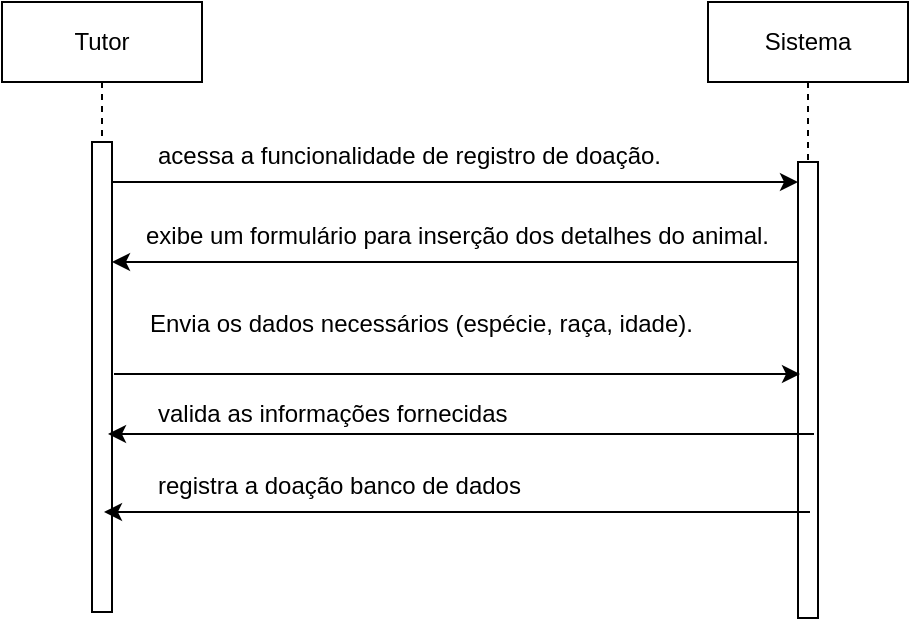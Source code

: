 <mxfile version="24.8.2">
  <diagram name="Page-1" id="2YBvvXClWsGukQMizWep">
    <mxGraphModel dx="1120" dy="460" grid="0" gridSize="10" guides="1" tooltips="1" connect="1" arrows="1" fold="1" page="0" pageScale="1" pageWidth="850" pageHeight="1100" math="0" shadow="0">
      <root>
        <mxCell id="0" />
        <mxCell id="1" parent="0" />
        <mxCell id="CPR8kBzrSgz2_kOxYMQ9-1" value="Tutor" style="shape=umlLifeline;perimeter=lifelinePerimeter;whiteSpace=wrap;html=1;container=0;dropTarget=0;collapsible=0;recursiveResize=0;outlineConnect=0;portConstraint=eastwest;newEdgeStyle={&quot;edgeStyle&quot;:&quot;elbowEdgeStyle&quot;,&quot;elbow&quot;:&quot;vertical&quot;,&quot;curved&quot;:0,&quot;rounded&quot;:0};" parent="1" vertex="1">
          <mxGeometry x="40" y="40" width="100" height="305" as="geometry" />
        </mxCell>
        <mxCell id="CPR8kBzrSgz2_kOxYMQ9-2" value="" style="html=1;points=[];perimeter=orthogonalPerimeter;outlineConnect=0;targetShapes=umlLifeline;portConstraint=eastwest;newEdgeStyle={&quot;edgeStyle&quot;:&quot;elbowEdgeStyle&quot;,&quot;elbow&quot;:&quot;vertical&quot;,&quot;curved&quot;:0,&quot;rounded&quot;:0};" parent="CPR8kBzrSgz2_kOxYMQ9-1" vertex="1">
          <mxGeometry x="45" y="70" width="10" height="235" as="geometry" />
        </mxCell>
        <mxCell id="CPR8kBzrSgz2_kOxYMQ9-3" value="Sistema" style="shape=umlLifeline;perimeter=lifelinePerimeter;whiteSpace=wrap;html=1;container=0;dropTarget=0;collapsible=0;recursiveResize=0;outlineConnect=0;portConstraint=eastwest;newEdgeStyle={&quot;edgeStyle&quot;:&quot;elbowEdgeStyle&quot;,&quot;elbow&quot;:&quot;vertical&quot;,&quot;curved&quot;:0,&quot;rounded&quot;:0};" parent="1" vertex="1">
          <mxGeometry x="393" y="40" width="100" height="308" as="geometry" />
        </mxCell>
        <mxCell id="CPR8kBzrSgz2_kOxYMQ9-4" value="" style="html=1;points=[];perimeter=orthogonalPerimeter;outlineConnect=0;targetShapes=umlLifeline;portConstraint=eastwest;newEdgeStyle={&quot;edgeStyle&quot;:&quot;elbowEdgeStyle&quot;,&quot;elbow&quot;:&quot;vertical&quot;,&quot;curved&quot;:0,&quot;rounded&quot;:0};" parent="CPR8kBzrSgz2_kOxYMQ9-3" vertex="1">
          <mxGeometry x="45" y="80" width="10" height="228" as="geometry" />
        </mxCell>
        <mxCell id="CPR8kBzrSgz2_kOxYMQ9-5" value="" style="endArrow=classic;html=1;rounded=0;" parent="1" target="CPR8kBzrSgz2_kOxYMQ9-4" edge="1">
          <mxGeometry width="50" height="50" relative="1" as="geometry">
            <mxPoint x="95" y="130" as="sourcePoint" />
            <mxPoint x="325" y="130" as="targetPoint" />
          </mxGeometry>
        </mxCell>
        <mxCell id="CPR8kBzrSgz2_kOxYMQ9-6" value="&lt;div&gt;acessa a funcionalidade de registro de doação.&lt;/div&gt;&lt;div&gt;&lt;br&gt;&lt;/div&gt;" style="text;whiteSpace=wrap;html=1;" parent="1" vertex="1">
          <mxGeometry x="116" y="103" width="264" height="40" as="geometry" />
        </mxCell>
        <mxCell id="CPR8kBzrSgz2_kOxYMQ9-7" value="" style="endArrow=classic;html=1;rounded=0;" parent="1" source="CPR8kBzrSgz2_kOxYMQ9-4" edge="1">
          <mxGeometry width="50" height="50" relative="1" as="geometry">
            <mxPoint x="325" y="170" as="sourcePoint" />
            <mxPoint x="95" y="170" as="targetPoint" />
          </mxGeometry>
        </mxCell>
        <mxCell id="CPR8kBzrSgz2_kOxYMQ9-8" value="&lt;div&gt;exibe um formulário para inserção dos detalhes do animal.&lt;/div&gt;&lt;div&gt;&lt;br&gt;&lt;/div&gt;" style="text;whiteSpace=wrap;html=1;" parent="1" vertex="1">
          <mxGeometry x="110" y="143" width="339" height="40" as="geometry" />
        </mxCell>
        <mxCell id="CPR8kBzrSgz2_kOxYMQ9-9" value="" style="endArrow=classic;html=1;rounded=0;" parent="1" edge="1">
          <mxGeometry width="50" height="50" relative="1" as="geometry">
            <mxPoint x="96" y="226" as="sourcePoint" />
            <mxPoint x="439" y="226" as="targetPoint" />
            <Array as="points">
              <mxPoint x="251" y="226" />
            </Array>
          </mxGeometry>
        </mxCell>
        <mxCell id="CPR8kBzrSgz2_kOxYMQ9-10" value="&lt;div&gt;Envia os dados necessários (espécie, raça, idade).&lt;/div&gt;&lt;div&gt;&lt;br&gt;&lt;/div&gt;" style="text;whiteSpace=wrap;html=1;" parent="1" vertex="1">
          <mxGeometry x="112" y="187" width="302" height="40" as="geometry" />
        </mxCell>
        <mxCell id="SfwCl55DtzwpYPR1N8dc-4" value="valida as informações fornecidas" style="text;whiteSpace=wrap;" parent="1" vertex="1">
          <mxGeometry x="116" y="232" width="203" height="36" as="geometry" />
        </mxCell>
        <mxCell id="SfwCl55DtzwpYPR1N8dc-5" value="" style="endArrow=classic;html=1;rounded=0;" parent="1" edge="1">
          <mxGeometry width="50" height="50" relative="1" as="geometry">
            <mxPoint x="446" y="256" as="sourcePoint" />
            <mxPoint x="93" y="256" as="targetPoint" />
          </mxGeometry>
        </mxCell>
        <mxCell id="SfwCl55DtzwpYPR1N8dc-6" value="registra a doação banco de dados" style="text;whiteSpace=wrap;" parent="1" vertex="1">
          <mxGeometry x="116" y="268" width="209" height="36" as="geometry" />
        </mxCell>
        <mxCell id="SfwCl55DtzwpYPR1N8dc-7" value="" style="endArrow=classic;html=1;rounded=0;" parent="1" edge="1">
          <mxGeometry width="50" height="50" relative="1" as="geometry">
            <mxPoint x="444" y="295" as="sourcePoint" />
            <mxPoint x="91" y="295" as="targetPoint" />
          </mxGeometry>
        </mxCell>
      </root>
    </mxGraphModel>
  </diagram>
</mxfile>

